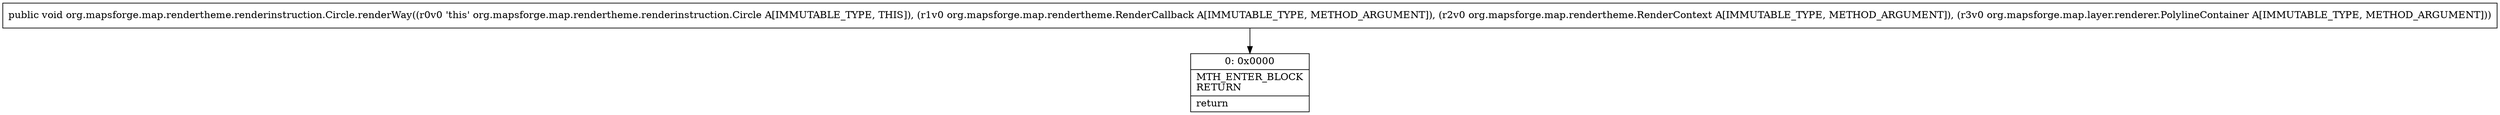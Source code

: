 digraph "CFG fororg.mapsforge.map.rendertheme.renderinstruction.Circle.renderWay(Lorg\/mapsforge\/map\/rendertheme\/RenderCallback;Lorg\/mapsforge\/map\/rendertheme\/RenderContext;Lorg\/mapsforge\/map\/layer\/renderer\/PolylineContainer;)V" {
Node_0 [shape=record,label="{0\:\ 0x0000|MTH_ENTER_BLOCK\lRETURN\l|return\l}"];
MethodNode[shape=record,label="{public void org.mapsforge.map.rendertheme.renderinstruction.Circle.renderWay((r0v0 'this' org.mapsforge.map.rendertheme.renderinstruction.Circle A[IMMUTABLE_TYPE, THIS]), (r1v0 org.mapsforge.map.rendertheme.RenderCallback A[IMMUTABLE_TYPE, METHOD_ARGUMENT]), (r2v0 org.mapsforge.map.rendertheme.RenderContext A[IMMUTABLE_TYPE, METHOD_ARGUMENT]), (r3v0 org.mapsforge.map.layer.renderer.PolylineContainer A[IMMUTABLE_TYPE, METHOD_ARGUMENT])) }"];
MethodNode -> Node_0;
}

